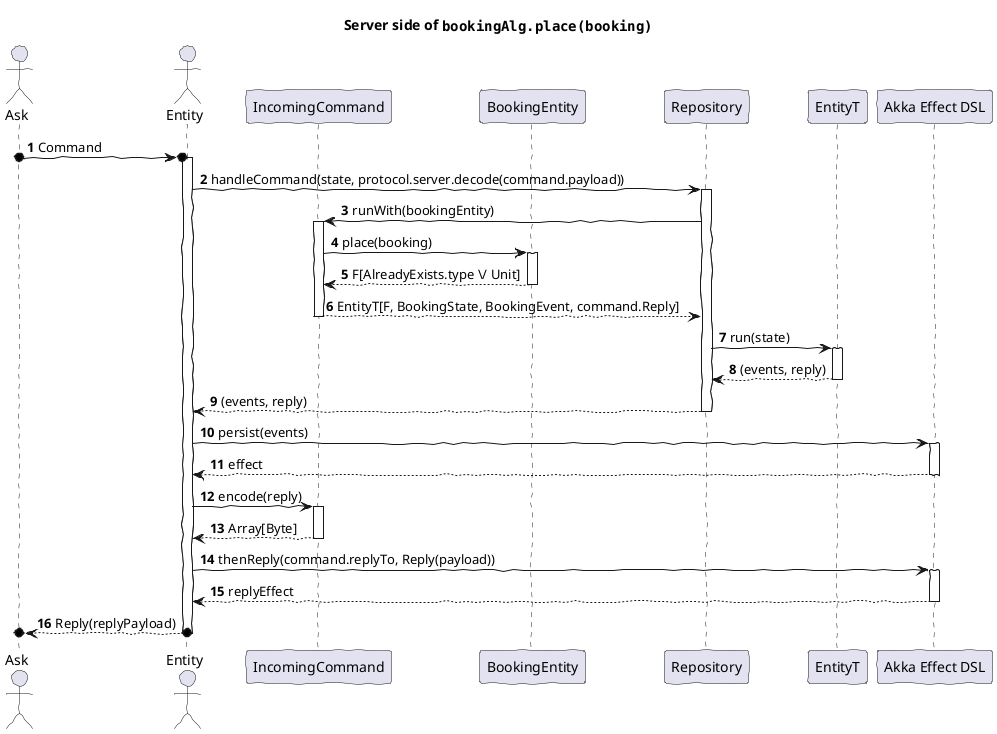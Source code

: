 @startuml
'https://plantuml.com/sequence-diagram
title Server side of ""bookingAlg.place(booking)""
skinparam handwritten true
skinparam defaultFontName Chalkboard

actor Ask as Ask
actor Entity as Entity
participant IncomingCommand as IncomingCommand
participant BookingEntity as BookingEntity
participant Repository as Repository
participant EntityT as EntityT
participant "Akka Effect DSL" as Effect
autonumber
autoactivate on


Ask o->o Entity: Command

Entity -> Repository: handleCommand(state, protocol.server.decode(command.payload))
Repository -> IncomingCommand: runWith(bookingEntity)
IncomingCommand -> BookingEntity: place(booking)
return F[AlreadyExists.type \/ Unit]
return EntityT[F, BookingState, BookingEvent, command.Reply]
Repository -> EntityT: run(state)
return (events, reply)
return (events, reply)
Entity -> Effect: persist(events)
return effect
Entity -> IncomingCommand: encode(reply)
return Array[Byte]
Entity -> Effect: thenReply(command.replyTo, Reply(payload))
return replyEffect
return Reply(replyPayload)
@enduml
